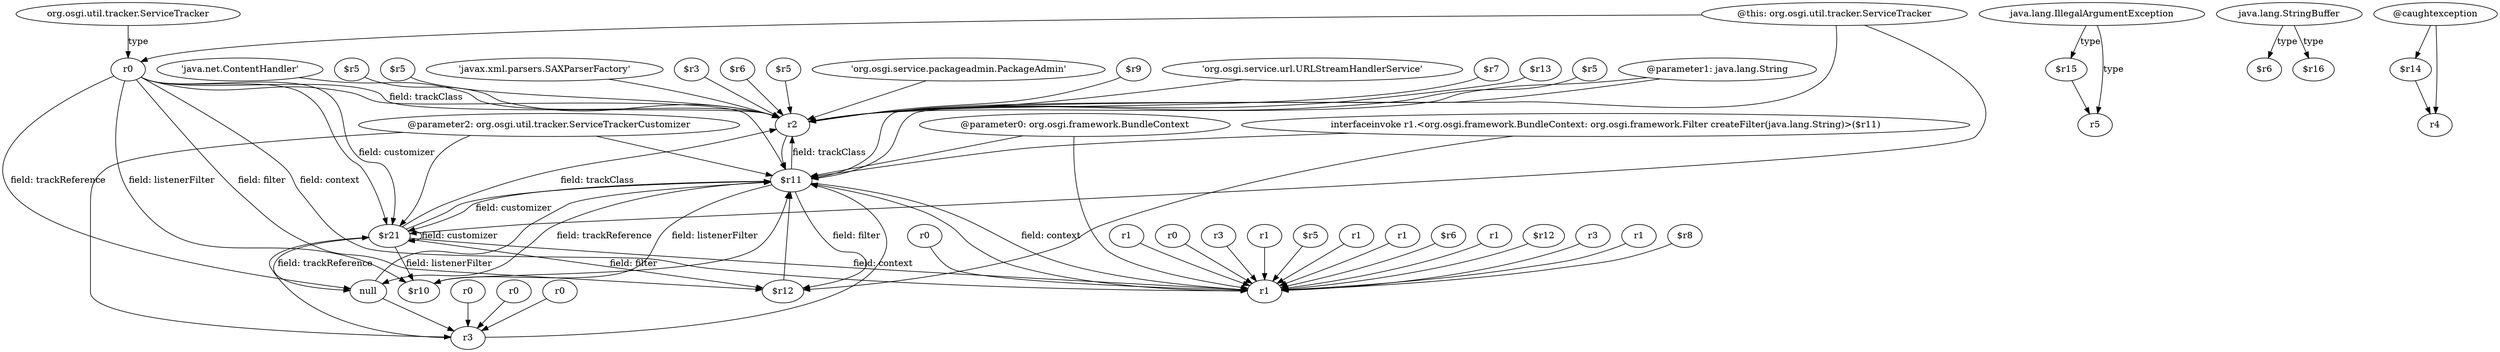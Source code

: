 digraph g {
0[label="@parameter1: java.lang.String"]
1[label="r2"]
0->1[label=""]
2[label="@parameter2: org.osgi.util.tracker.ServiceTrackerCustomizer"]
3[label="r3"]
2->3[label=""]
4[label="r0"]
5[label="$r21"]
4->5[label="field: customizer"]
6[label="$r15"]
7[label="r5"]
6->7[label=""]
8[label="$r6"]
8->1[label=""]
9[label="$r11"]
1->9[label=""]
10[label="java.lang.StringBuffer"]
11[label="$r6"]
10->11[label="type"]
12[label="$r5"]
12->1[label=""]
13[label="'org.osgi.service.packageadmin.PackageAdmin'"]
13->1[label=""]
14[label="$r9"]
14->1[label=""]
15[label="@parameter0: org.osgi.framework.BundleContext"]
16[label="r1"]
15->16[label=""]
17[label="r1"]
17->16[label=""]
18[label="null"]
18->3[label=""]
5->18[label="field: trackReference"]
19[label="r0"]
19->16[label=""]
20[label="$r14"]
21[label="r4"]
20->21[label=""]
22[label="$r16"]
10->22[label="type"]
23[label="'org.osgi.service.url.URLStreamHandlerService'"]
23->1[label=""]
5->9[label=""]
24[label="org.osgi.util.tracker.ServiceTracker"]
24->4[label="type"]
25[label="r3"]
25->16[label=""]
4->9[label=""]
26[label="java.lang.IllegalArgumentException"]
26->7[label="type"]
27[label="r1"]
27->16[label=""]
28[label="$r7"]
28->1[label=""]
29[label="$r12"]
9->29[label="field: filter"]
30[label="$r5"]
30->16[label=""]
4->29[label="field: filter"]
5->1[label="field: trackClass"]
31[label="r1"]
31->16[label=""]
18->9[label=""]
32[label="r1"]
32->16[label=""]
33[label="$r13"]
33->1[label=""]
34[label="$r5"]
34->1[label=""]
35[label="$r10"]
9->35[label="field: listenerFilter"]
36[label="r0"]
36->3[label=""]
37[label="$r6"]
37->16[label=""]
16->9[label=""]
38[label="@this: org.osgi.util.tracker.ServiceTracker"]
38->9[label=""]
4->1[label="field: trackClass"]
5->35[label="field: listenerFilter"]
2->9[label=""]
2->5[label=""]
38->4[label=""]
39[label="@caughtexception"]
39->20[label=""]
5->29[label="field: filter"]
40[label="r1"]
40->16[label=""]
38->5[label=""]
41[label="interfaceinvoke r1.<org.osgi.framework.BundleContext: org.osgi.framework.Filter createFilter(java.lang.String)>($r11)"]
41->29[label=""]
42[label="'java.net.ContentHandler'"]
42->1[label=""]
43[label="$r12"]
43->16[label=""]
4->16[label="field: context"]
3->5[label=""]
41->9[label=""]
9->1[label="field: trackClass"]
9->5[label="field: customizer"]
15->9[label=""]
5->5[label="field: customizer"]
3->9[label=""]
44[label="r3"]
44->16[label=""]
4->5[label=""]
45[label="$r5"]
45->1[label=""]
26->6[label="type"]
46[label="r1"]
46->16[label=""]
4->35[label="field: listenerFilter"]
47[label="$r5"]
47->1[label=""]
48[label="'javax.xml.parsers.SAXParserFactory'"]
48->1[label=""]
49[label="$r8"]
49->16[label=""]
0->9[label=""]
39->21[label=""]
50[label="r0"]
50->3[label=""]
29->9[label=""]
5->16[label="field: context"]
9->18[label="field: trackReference"]
35->9[label=""]
51[label="$r3"]
51->1[label=""]
9->16[label="field: context"]
52[label="r0"]
52->16[label=""]
4->18[label="field: trackReference"]
53[label="r0"]
53->3[label=""]
}